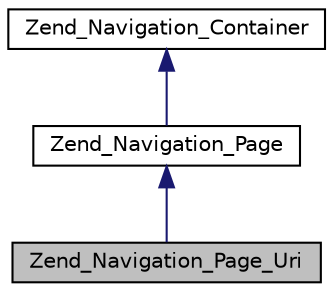 digraph G
{
  edge [fontname="Helvetica",fontsize="10",labelfontname="Helvetica",labelfontsize="10"];
  node [fontname="Helvetica",fontsize="10",shape=record];
  Node1 [label="Zend_Navigation_Page_Uri",height=0.2,width=0.4,color="black", fillcolor="grey75", style="filled" fontcolor="black"];
  Node2 -> Node1 [dir="back",color="midnightblue",fontsize="10",style="solid",fontname="Helvetica"];
  Node2 [label="Zend_Navigation_Page",height=0.2,width=0.4,color="black", fillcolor="white", style="filled",URL="$class_zend___navigation___page.html"];
  Node3 -> Node2 [dir="back",color="midnightblue",fontsize="10",style="solid",fontname="Helvetica"];
  Node3 [label="Zend_Navigation_Container",height=0.2,width=0.4,color="black", fillcolor="white", style="filled",URL="$class_zend___navigation___container.html"];
}
